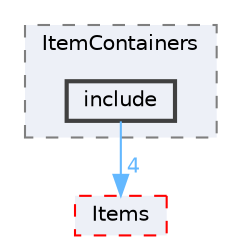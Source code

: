 digraph "components/ItemContainers/include"
{
 // LATEX_PDF_SIZE
  bgcolor="transparent";
  edge [fontname=Helvetica,fontsize=10,labelfontname=Helvetica,labelfontsize=10];
  node [fontname=Helvetica,fontsize=10,shape=box,height=0.2,width=0.4];
  compound=true
  subgraph clusterdir_88f12e20cce5f22df6421590be3842ef {
    graph [ bgcolor="#edf0f7", pencolor="grey50", label="ItemContainers", fontname=Helvetica,fontsize=10 style="filled,dashed", URL="dir_88f12e20cce5f22df6421590be3842ef.html",tooltip=""]
  dir_17edad3780a1129dfbf6829b79d0b10a [label="include", fillcolor="#edf0f7", color="grey25", style="filled,bold", URL="dir_17edad3780a1129dfbf6829b79d0b10a.html",tooltip=""];
  }
  dir_43c077a971f14465bfcbdb2684713c71 [label="Items", fillcolor="#edf0f7", color="red", style="filled,dashed", URL="dir_43c077a971f14465bfcbdb2684713c71.html",tooltip=""];
  dir_17edad3780a1129dfbf6829b79d0b10a->dir_43c077a971f14465bfcbdb2684713c71 [headlabel="4", labeldistance=1.5 headhref="dir_000012_000017.html" href="dir_000012_000017.html" color="steelblue1" fontcolor="steelblue1"];
}
